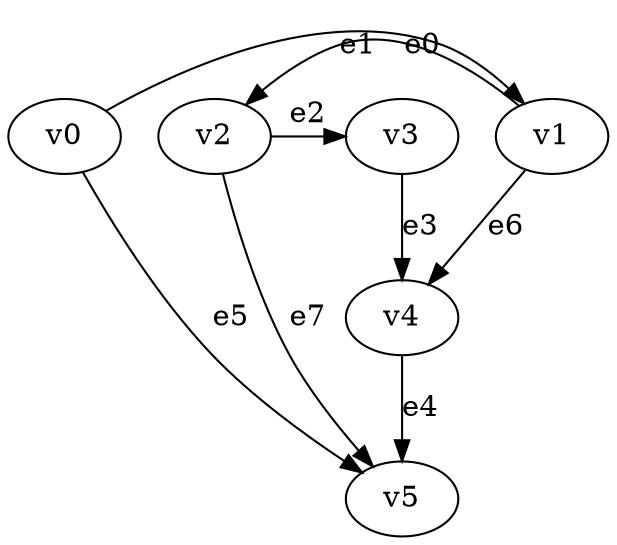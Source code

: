 digraph complex_temporal_game {
    // More complex 2-player game with various constraint types
    v0 [name="v0", player=0];
    v1 [name="v1", player=1];
    v2 [name="v2", player=0];
    v3 [name="v3", player=1];
    v4 [name="v4", player=0];
    v5 [name="v5", player=1];
    
    // Various Presburger constraint patterns
    v0 -> v1 [label="e0", constraint="time >= 1"];           // Active from time 1
    v1 -> v2 [label="e1", constraint="time <= 5"];           // Active until time 5
    v2 -> v3 [label="e2", constraint="time = 3"];            // Active only at time 3
    v3 -> v4 [label="e3"];                                // Always active (no constraint)
    v4 -> v5 [label="e4"];                                // Always active
    v0 -> v5 [label="e5", constraint="time = 0"];            // Active only at time 0
    v1 -> v4 [label="e6", constraint="time >= 2"];           // Active from time 2
    v2 -> v5 [label="e7", constraint="time <= 3"];           // Active until time 3
}
